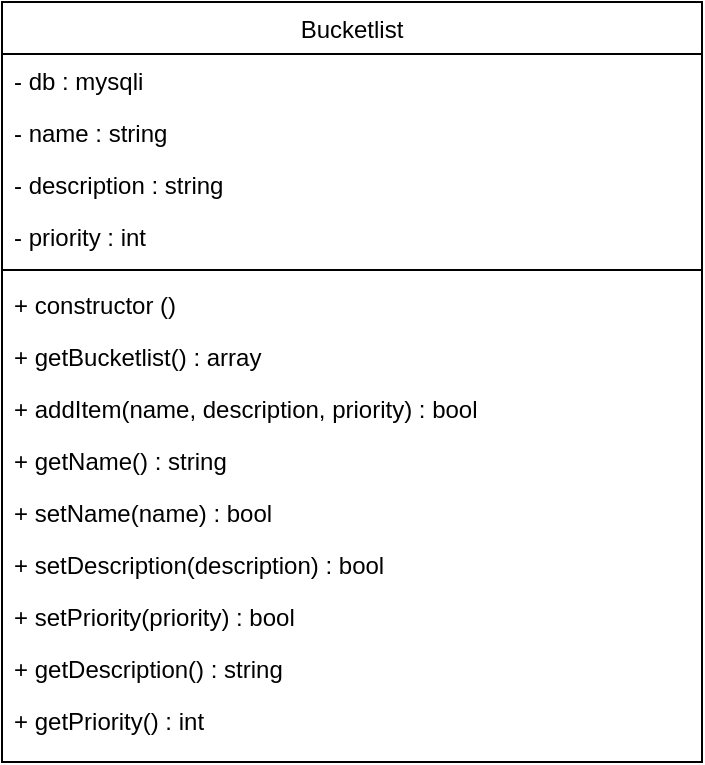 <mxfile>
    <diagram id="07umBEQTE-M2wuqX9Bq5" name="Page-1">
        <mxGraphModel dx="1244" dy="593" grid="1" gridSize="10" guides="1" tooltips="1" connect="1" arrows="1" fold="1" page="1" pageScale="1" pageWidth="850" pageHeight="1100" math="0" shadow="0">
            <root>
                <mxCell id="0"/>
                <mxCell id="1" parent="0"/>
                <mxCell id="48" value="Bucketlist" style="swimlane;fontStyle=0;align=center;verticalAlign=top;childLayout=stackLayout;horizontal=1;startSize=26;horizontalStack=0;resizeParent=1;resizeLast=0;collapsible=1;marginBottom=0;rounded=0;shadow=0;strokeWidth=1;" vertex="1" parent="1">
                    <mxGeometry x="310" y="120" width="350" height="380" as="geometry">
                        <mxRectangle x="320" y="150" width="160" height="26" as="alternateBounds"/>
                    </mxGeometry>
                </mxCell>
                <mxCell id="49" value="- db : mysqli" style="text;align=left;verticalAlign=top;spacingLeft=4;spacingRight=4;overflow=hidden;rotatable=0;points=[[0,0.5],[1,0.5]];portConstraint=eastwest;" vertex="1" parent="48">
                    <mxGeometry y="26" width="350" height="26" as="geometry"/>
                </mxCell>
                <mxCell id="50" value="- name : string " style="text;align=left;verticalAlign=top;spacingLeft=4;spacingRight=4;overflow=hidden;rotatable=0;points=[[0,0.5],[1,0.5]];portConstraint=eastwest;rounded=0;shadow=0;html=0;" vertex="1" parent="48">
                    <mxGeometry y="52" width="350" height="26" as="geometry"/>
                </mxCell>
                <mxCell id="51" value="- description : string" style="text;align=left;verticalAlign=top;spacingLeft=4;spacingRight=4;overflow=hidden;rotatable=0;points=[[0,0.5],[1,0.5]];portConstraint=eastwest;rounded=0;shadow=0;html=0;" vertex="1" parent="48">
                    <mxGeometry y="78" width="350" height="26" as="geometry"/>
                </mxCell>
                <mxCell id="52" value="- priority : int" style="text;align=left;verticalAlign=top;spacingLeft=4;spacingRight=4;overflow=hidden;rotatable=0;points=[[0,0.5],[1,0.5]];portConstraint=eastwest;rounded=0;shadow=0;html=0;" vertex="1" parent="48">
                    <mxGeometry y="104" width="350" height="26" as="geometry"/>
                </mxCell>
                <mxCell id="54" value="" style="line;html=1;strokeWidth=1;align=left;verticalAlign=middle;spacingTop=-1;spacingLeft=3;spacingRight=3;rotatable=0;labelPosition=right;points=[];portConstraint=eastwest;" vertex="1" parent="48">
                    <mxGeometry y="130" width="350" height="8" as="geometry"/>
                </mxCell>
                <mxCell id="55" value="+ constructor ()" style="text;align=left;verticalAlign=top;spacingLeft=4;spacingRight=4;overflow=hidden;rotatable=0;points=[[0,0.5],[1,0.5]];portConstraint=eastwest;" vertex="1" parent="48">
                    <mxGeometry y="138" width="350" height="26" as="geometry"/>
                </mxCell>
                <mxCell id="56" value="+ getBucketlist() : array" style="text;align=left;verticalAlign=top;spacingLeft=4;spacingRight=4;overflow=hidden;rotatable=0;points=[[0,0.5],[1,0.5]];portConstraint=eastwest;" vertex="1" parent="48">
                    <mxGeometry y="164" width="350" height="26" as="geometry"/>
                </mxCell>
                <mxCell id="64" value="+ addItem(name, description, priority) : bool" style="text;align=left;verticalAlign=top;spacingLeft=4;spacingRight=4;overflow=hidden;rotatable=0;points=[[0,0.5],[1,0.5]];portConstraint=eastwest;" vertex="1" parent="48">
                    <mxGeometry y="190" width="350" height="26" as="geometry"/>
                </mxCell>
                <mxCell id="65" value="+ getName() : string" style="text;align=left;verticalAlign=top;spacingLeft=4;spacingRight=4;overflow=hidden;rotatable=0;points=[[0,0.5],[1,0.5]];portConstraint=eastwest;" vertex="1" parent="48">
                    <mxGeometry y="216" width="350" height="26" as="geometry"/>
                </mxCell>
                <mxCell id="66" value="+ setName(name) : bool" style="text;align=left;verticalAlign=top;spacingLeft=4;spacingRight=4;overflow=hidden;rotatable=0;points=[[0,0.5],[1,0.5]];portConstraint=eastwest;" vertex="1" parent="48">
                    <mxGeometry y="242" width="350" height="26" as="geometry"/>
                </mxCell>
                <mxCell id="67" value="+ setDescription(description) : bool" style="text;align=left;verticalAlign=top;spacingLeft=4;spacingRight=4;overflow=hidden;rotatable=0;points=[[0,0.5],[1,0.5]];portConstraint=eastwest;" vertex="1" parent="48">
                    <mxGeometry y="268" width="350" height="26" as="geometry"/>
                </mxCell>
                <mxCell id="68" value="+ setPriority(priority) : bool" style="text;align=left;verticalAlign=top;spacingLeft=4;spacingRight=4;overflow=hidden;rotatable=0;points=[[0,0.5],[1,0.5]];portConstraint=eastwest;" vertex="1" parent="48">
                    <mxGeometry y="294" width="350" height="26" as="geometry"/>
                </mxCell>
                <mxCell id="69" value="+ getDescription() : string" style="text;align=left;verticalAlign=top;spacingLeft=4;spacingRight=4;overflow=hidden;rotatable=0;points=[[0,0.5],[1,0.5]];portConstraint=eastwest;" vertex="1" parent="48">
                    <mxGeometry y="320" width="350" height="26" as="geometry"/>
                </mxCell>
                <mxCell id="70" value="+ getPriority() : int" style="text;align=left;verticalAlign=top;spacingLeft=4;spacingRight=4;overflow=hidden;rotatable=0;points=[[0,0.5],[1,0.5]];portConstraint=eastwest;" vertex="1" parent="48">
                    <mxGeometry y="346" width="350" height="26" as="geometry"/>
                </mxCell>
            </root>
        </mxGraphModel>
    </diagram>
</mxfile>